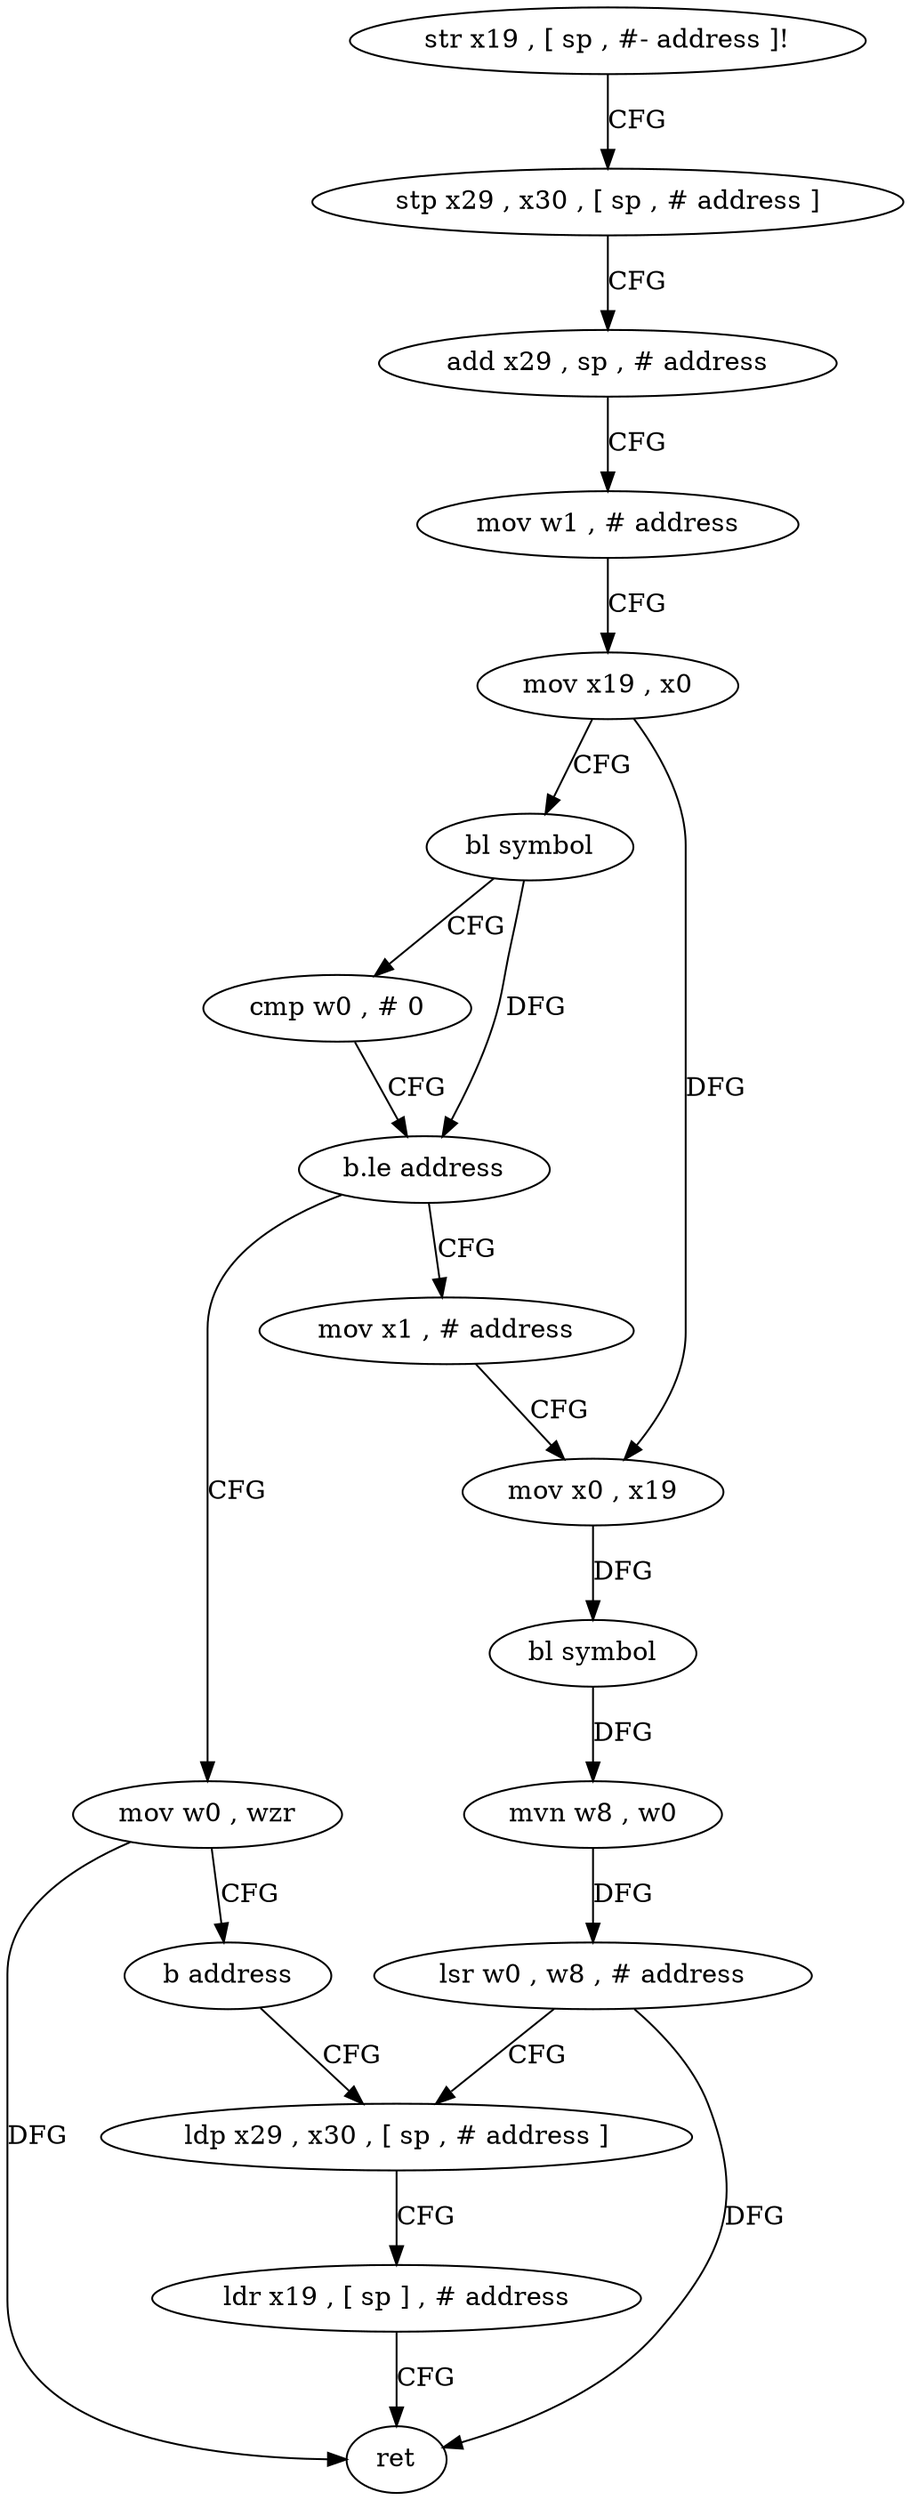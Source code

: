 digraph "func" {
"4222296" [label = "str x19 , [ sp , #- address ]!" ]
"4222300" [label = "stp x29 , x30 , [ sp , # address ]" ]
"4222304" [label = "add x29 , sp , # address" ]
"4222308" [label = "mov w1 , # address" ]
"4222312" [label = "mov x19 , x0" ]
"4222316" [label = "bl symbol" ]
"4222320" [label = "cmp w0 , # 0" ]
"4222324" [label = "b.le address" ]
"4222336" [label = "mov x1 , # address" ]
"4222328" [label = "mov w0 , wzr" ]
"4222340" [label = "mov x0 , x19" ]
"4222344" [label = "bl symbol" ]
"4222348" [label = "mvn w8 , w0" ]
"4222352" [label = "lsr w0 , w8 , # address" ]
"4222356" [label = "ldp x29 , x30 , [ sp , # address ]" ]
"4222332" [label = "b address" ]
"4222360" [label = "ldr x19 , [ sp ] , # address" ]
"4222364" [label = "ret" ]
"4222296" -> "4222300" [ label = "CFG" ]
"4222300" -> "4222304" [ label = "CFG" ]
"4222304" -> "4222308" [ label = "CFG" ]
"4222308" -> "4222312" [ label = "CFG" ]
"4222312" -> "4222316" [ label = "CFG" ]
"4222312" -> "4222340" [ label = "DFG" ]
"4222316" -> "4222320" [ label = "CFG" ]
"4222316" -> "4222324" [ label = "DFG" ]
"4222320" -> "4222324" [ label = "CFG" ]
"4222324" -> "4222336" [ label = "CFG" ]
"4222324" -> "4222328" [ label = "CFG" ]
"4222336" -> "4222340" [ label = "CFG" ]
"4222328" -> "4222332" [ label = "CFG" ]
"4222328" -> "4222364" [ label = "DFG" ]
"4222340" -> "4222344" [ label = "DFG" ]
"4222344" -> "4222348" [ label = "DFG" ]
"4222348" -> "4222352" [ label = "DFG" ]
"4222352" -> "4222356" [ label = "CFG" ]
"4222352" -> "4222364" [ label = "DFG" ]
"4222356" -> "4222360" [ label = "CFG" ]
"4222332" -> "4222356" [ label = "CFG" ]
"4222360" -> "4222364" [ label = "CFG" ]
}

